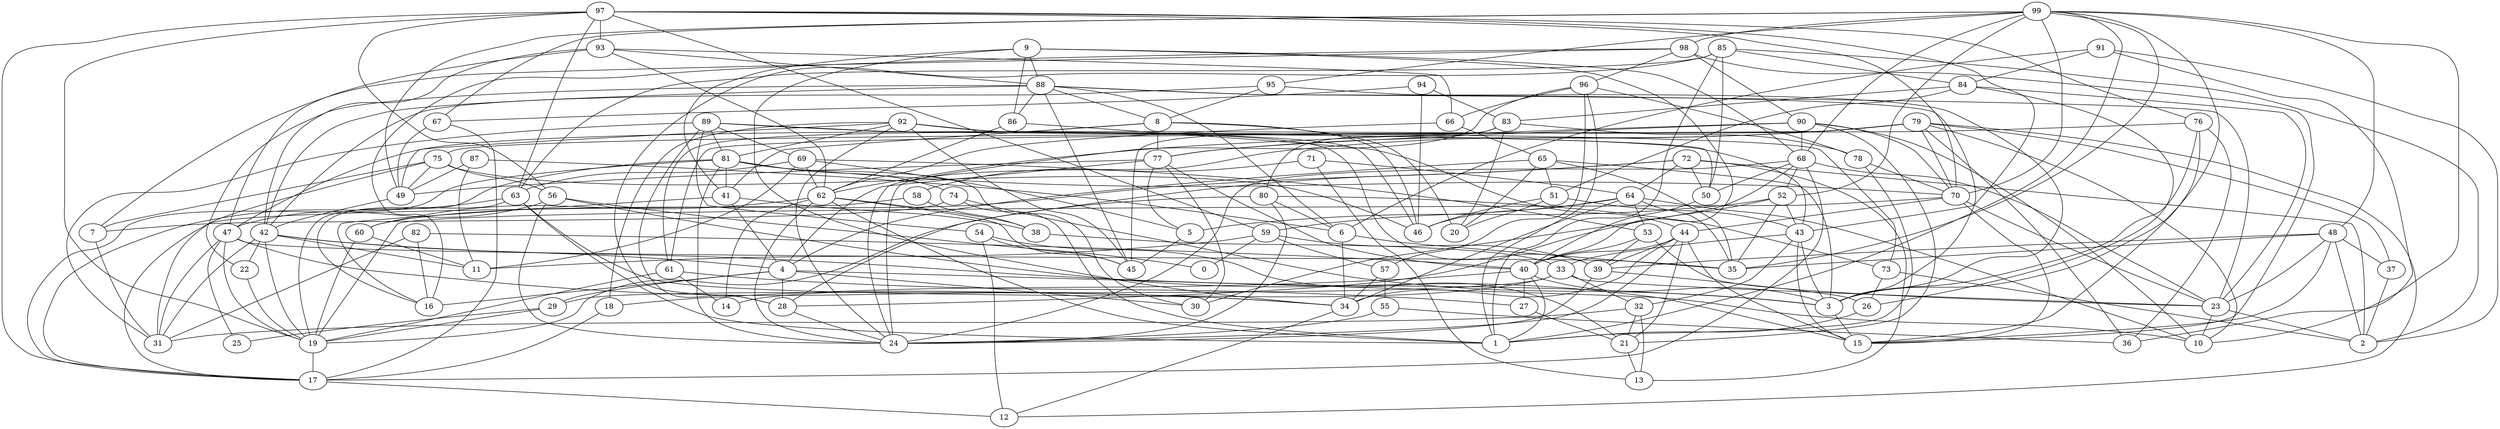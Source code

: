digraph GG_graph {

subgraph G_graph {
edge [color = black]
"63" -> "16" [dir = none]
"63" -> "1" [dir = none]
"63" -> "34" [dir = none]
"34" -> "12" [dir = none]
"78" -> "1" [dir = none]
"78" -> "70" [dir = none]
"56" -> "0" [dir = none]
"56" -> "24" [dir = none]
"56" -> "47" [dir = none]
"79" -> "47" [dir = none]
"79" -> "10" [dir = none]
"79" -> "70" [dir = none]
"79" -> "37" [dir = none]
"79" -> "24" [dir = none]
"79" -> "61" [dir = none]
"79" -> "77" [dir = none]
"79" -> "12" [dir = none]
"61" -> "14" [dir = none]
"61" -> "27" [dir = none]
"38" -> "33" [dir = none]
"5" -> "45" [dir = none]
"9" -> "40" [dir = none]
"9" -> "88" [dir = none]
"9" -> "68" [dir = none]
"68" -> "30" [dir = none]
"68" -> "23" [dir = none]
"68" -> "50" [dir = none]
"53" -> "39" [dir = none]
"53" -> "40" [dir = none]
"53" -> "23" [dir = none]
"92" -> "24" [dir = none]
"92" -> "73" [dir = none]
"92" -> "81" [dir = none]
"92" -> "18" [dir = none]
"92" -> "50" [dir = none]
"60" -> "11" [dir = none]
"60" -> "19" [dir = none]
"76" -> "36" [dir = none]
"76" -> "15" [dir = none]
"76" -> "3" [dir = none]
"95" -> "3" [dir = none]
"81" -> "19" [dir = none]
"81" -> "24" [dir = none]
"81" -> "30" [dir = none]
"81" -> "41" [dir = none]
"69" -> "62" [dir = none]
"69" -> "11" [dir = none]
"19" -> "17" [dir = none]
"33" -> "32" [dir = none]
"33" -> "14" [dir = none]
"6" -> "34" [dir = none]
"6" -> "35" [dir = none]
"40" -> "27" [dir = none]
"40" -> "18" [dir = none]
"40" -> "1" [dir = none]
"62" -> "38" [dir = none]
"62" -> "24" [dir = none]
"62" -> "1" [dir = none]
"62" -> "14" [dir = none]
"62" -> "60" [dir = none]
"55" -> "24" [dir = none]
"55" -> "36" [dir = none]
"97" -> "76" [dir = none]
"97" -> "70" [dir = none]
"97" -> "17" [dir = none]
"97" -> "59" [dir = none]
"97" -> "19" [dir = none]
"97" -> "93" [dir = none]
"67" -> "17" [dir = none]
"59" -> "0" [dir = none]
"59" -> "57" [dir = none]
"71" -> "13" [dir = none]
"71" -> "58" [dir = none]
"71" -> "64" [dir = none]
"83" -> "80" [dir = none]
"83" -> "78" [dir = none]
"83" -> "45" [dir = none]
"26" -> "1" [dir = none]
"21" -> "13" [dir = none]
"57" -> "55" [dir = none]
"57" -> "34" [dir = none]
"51" -> "20" [dir = none]
"51" -> "43" [dir = none]
"51" -> "46" [dir = none]
"64" -> "34" [dir = none]
"64" -> "59" [dir = none]
"54" -> "45" [dir = none]
"54" -> "21" [dir = none]
"72" -> "2" [dir = none]
"72" -> "50" [dir = none]
"72" -> "13" [dir = none]
"65" -> "3" [dir = none]
"65" -> "4" [dir = none]
"65" -> "20" [dir = none]
"91" -> "84" [dir = none]
"91" -> "6" [dir = none]
"91" -> "2" [dir = none]
"37" -> "2" [dir = none]
"94" -> "83" [dir = none]
"94" -> "46" [dir = none]
"74" -> "3" [dir = none]
"74" -> "1" [dir = none]
"48" -> "39" [dir = none]
"48" -> "23" [dir = none]
"73" -> "26" [dir = none]
"52" -> "28" [dir = none]
"52" -> "35" [dir = none]
"8" -> "61" [dir = none]
"8" -> "46" [dir = none]
"8" -> "41" [dir = none]
"8" -> "77" [dir = none]
"58" -> "38" [dir = none]
"58" -> "17" [dir = none]
"84" -> "83" [dir = none]
"84" -> "26" [dir = none]
"90" -> "68" [dir = none]
"90" -> "77" [dir = none]
"90" -> "70" [dir = none]
"90" -> "62" [dir = none]
"90" -> "21" [dir = none]
"80" -> "6" [dir = none]
"80" -> "24" [dir = none]
"80" -> "19" [dir = none]
"42" -> "31" [dir = none]
"42" -> "19" [dir = none]
"42" -> "4" [dir = none]
"42" -> "22" [dir = none]
"49" -> "42" [dir = none]
"86" -> "62" [dir = none]
"86" -> "44" [dir = none]
"87" -> "6" [dir = none]
"87" -> "49" [dir = none]
"27" -> "21" [dir = none]
"44" -> "21" [dir = none]
"44" -> "24" [dir = none]
"44" -> "34" [dir = none]
"44" -> "39" [dir = none]
"29" -> "19" [dir = none]
"29" -> "25" [dir = none]
"99" -> "10" [dir = none]
"99" -> "49" [dir = none]
"99" -> "98" [dir = none]
"99" -> "1" [dir = none]
"99" -> "95" [dir = none]
"99" -> "67" [dir = none]
"99" -> "35" [dir = none]
"32" -> "13" [dir = none]
"32" -> "21" [dir = none]
"32" -> "31" [dir = none]
"41" -> "16" [dir = none]
"47" -> "35" [dir = none]
"47" -> "25" [dir = none]
"47" -> "34" [dir = none]
"96" -> "57" [dir = none]
"96" -> "78" [dir = none]
"96" -> "66" [dir = none]
"43" -> "15" [dir = none]
"43" -> "3" [dir = none]
"43" -> "33" [dir = none]
"43" -> "32" [dir = none]
"98" -> "90" [dir = none]
"98" -> "7" [dir = none]
"98" -> "96" [dir = none]
"82" -> "31" [dir = none]
"82" -> "40" [dir = none]
"89" -> "69" [dir = none]
"89" -> "43" [dir = none]
"89" -> "39" [dir = none]
"88" -> "8" [dir = none]
"88" -> "45" [dir = none]
"88" -> "6" [dir = none]
"88" -> "3" [dir = none]
"88" -> "42" [dir = none]
"88" -> "22" [dir = none]
"88" -> "23" [dir = none]
"93" -> "66" [dir = none]
"93" -> "62" [dir = none]
"93" -> "42" [dir = none]
"70" -> "23" [dir = none]
"70" -> "19" [dir = none]
"70" -> "15" [dir = none]
"77" -> "40" [dir = none]
"77" -> "49" [dir = none]
"77" -> "4" [dir = none]
"77" -> "5" [dir = none]
"85" -> "84" [dir = none]
"85" -> "28" [dir = none]
"85" -> "50" [dir = none]
"85" -> "1" [dir = none]
"85" -> "2" [dir = none]
"4" -> "16" [dir = none]
"4" -> "29" [dir = none]
"4" -> "10" [dir = none]
"4" -> "28" [dir = none]
"75" -> "31" [dir = none]
"75" -> "49" [dir = none]
"75" -> "46" [dir = none]
"75" -> "7" [dir = none]
"39" -> "26" [dir = none]
"68" -> "17" [dir = none]
"66" -> "62" [dir = none]
"81" -> "74" [dir = none]
"82" -> "16" [dir = none]
"84" -> "23" [dir = none]
"96" -> "24" [dir = none]
"99" -> "68" [dir = none]
"8" -> "20" [dir = none]
"59" -> "39" [dir = none]
"92" -> "45" [dir = none]
"68" -> "24" [dir = none]
"56" -> "15" [dir = none]
"91" -> "36" [dir = none]
"93" -> "47" [dir = none]
"92" -> "49" [dir = none]
"96" -> "1" [dir = none]
"63" -> "17" [dir = none]
"80" -> "73" [dir = none]
"95" -> "8" [dir = none]
"33" -> "23" [dir = none]
"23" -> "10" [dir = none]
"42" -> "3" [dir = none]
"23" -> "2" [dir = none]
"70" -> "44" [dir = none]
"73" -> "2" [dir = none]
"99" -> "70" [dir = none]
"59" -> "11" [dir = none]
"99" -> "3" [dir = none]
"44" -> "40" [dir = none]
"72" -> "64" [dir = none]
"39" -> "24" [dir = none]
"99" -> "48" [dir = none]
"41" -> "38" [dir = none]
"69" -> "63" [dir = none]
"69" -> "53" [dir = none]
"89" -> "31" [dir = none]
"89" -> "54" [dir = none]
"89" -> "81" [dir = none]
"90" -> "10" [dir = none]
"84" -> "51" [dir = none]
"47" -> "19" [dir = none]
"9" -> "41" [dir = none]
"98" -> "16" [dir = none]
"64" -> "35" [dir = none]
"95" -> "42" [dir = none]
"92" -> "46" [dir = none]
"42" -> "11" [dir = none]
"17" -> "12" [dir = none]
"68" -> "52" [dir = none]
"33" -> "29" [dir = none]
"81" -> "17" [dir = none]
"65" -> "51" [dir = none]
"41" -> "4" [dir = none]
"77" -> "30" [dir = none]
"66" -> "65" [dir = none]
"75" -> "56" [dir = none]
"97" -> "63" [dir = none]
"40" -> "3" [dir = none]
"85" -> "63" [dir = none]
"28" -> "24" [dir = none]
"48" -> "15" [dir = none]
"64" -> "10" [dir = none]
"97" -> "43" [dir = none]
"67" -> "49" [dir = none]
"61" -> "19" [dir = none]
"54" -> "12" [dir = none]
"79" -> "36" [dir = none]
"69" -> "5" [dir = none]
"72" -> "28" [dir = none]
"50" -> "40" [dir = none]
"3" -> "15" [dir = none]
"81" -> "70" [dir = none]
"62" -> "45" [dir = none]
"88" -> "86" [dir = none]
"64" -> "53" [dir = none]
"93" -> "88" [dir = none]
"89" -> "28" [dir = none]
"97" -> "56" [dir = none]
"48" -> "35" [dir = none]
"65" -> "35" [dir = none]
"94" -> "67" [dir = none]
"22" -> "19" [dir = none]
"87" -> "11" [dir = none]
"98" -> "15" [dir = none]
"18" -> "17" [dir = none]
"48" -> "37" [dir = none]
"47" -> "31" [dir = none]
"9" -> "34" [dir = none]
"9" -> "86" [dir = none]
"64" -> "46" [dir = none]
"83" -> "20" [dir = none]
"72" -> "60" [dir = none]
"52" -> "5" [dir = none]
"74" -> "7" [dir = none]
"52" -> "43" [dir = none]
"44" -> "15" [dir = none]
"99" -> "52" [dir = none]
"4" -> "30" [dir = none]
"48" -> "2" [dir = none]
"7" -> "31" [dir = none]
"76" -> "75" [dir = none]
}

}
